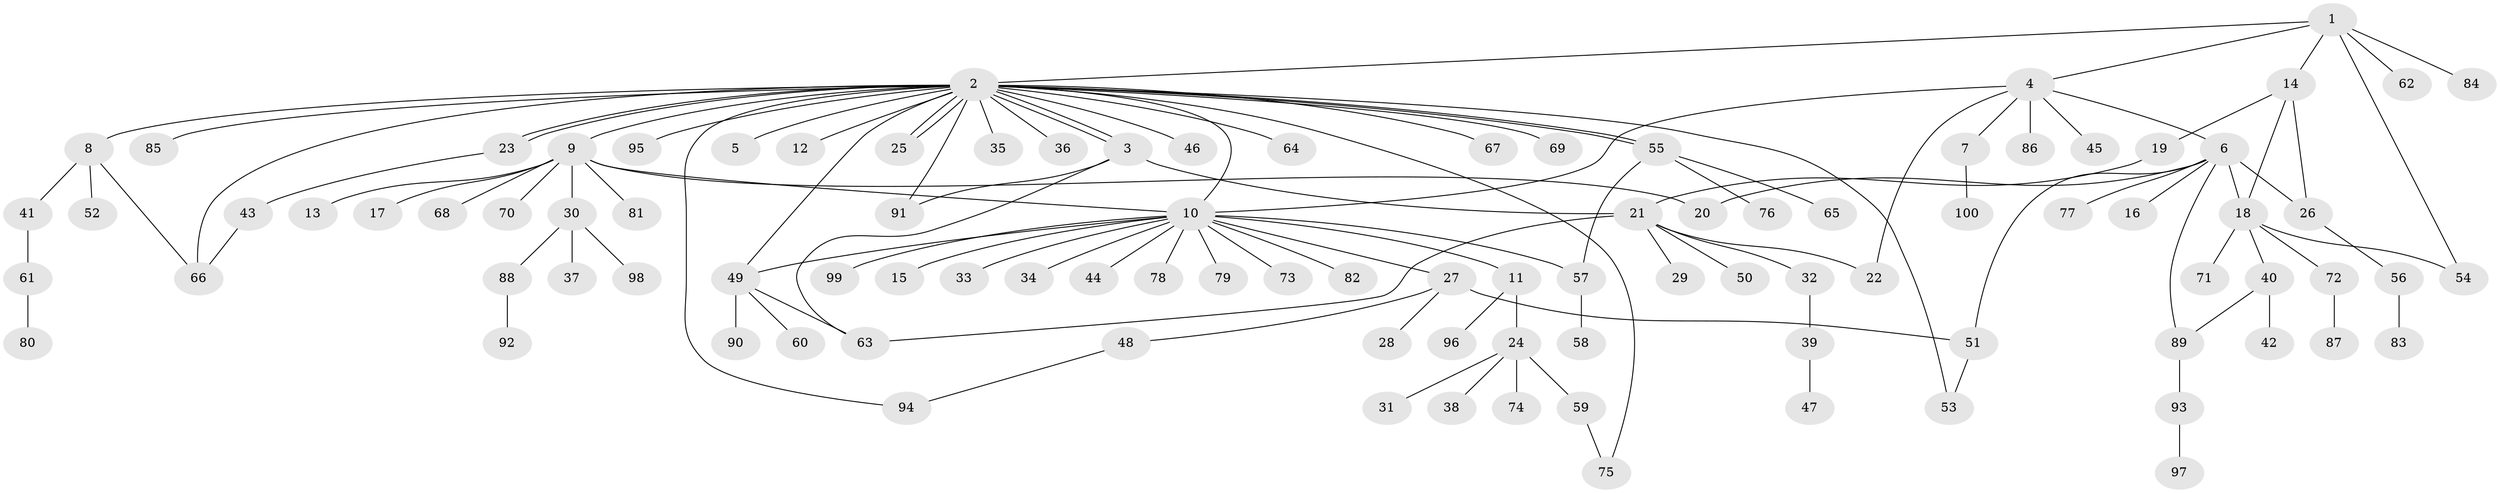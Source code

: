 // Generated by graph-tools (version 1.1) at 2025/11/02/21/25 10:11:09]
// undirected, 100 vertices, 123 edges
graph export_dot {
graph [start="1"]
  node [color=gray90,style=filled];
  1;
  2;
  3;
  4;
  5;
  6;
  7;
  8;
  9;
  10;
  11;
  12;
  13;
  14;
  15;
  16;
  17;
  18;
  19;
  20;
  21;
  22;
  23;
  24;
  25;
  26;
  27;
  28;
  29;
  30;
  31;
  32;
  33;
  34;
  35;
  36;
  37;
  38;
  39;
  40;
  41;
  42;
  43;
  44;
  45;
  46;
  47;
  48;
  49;
  50;
  51;
  52;
  53;
  54;
  55;
  56;
  57;
  58;
  59;
  60;
  61;
  62;
  63;
  64;
  65;
  66;
  67;
  68;
  69;
  70;
  71;
  72;
  73;
  74;
  75;
  76;
  77;
  78;
  79;
  80;
  81;
  82;
  83;
  84;
  85;
  86;
  87;
  88;
  89;
  90;
  91;
  92;
  93;
  94;
  95;
  96;
  97;
  98;
  99;
  100;
  1 -- 2;
  1 -- 4;
  1 -- 14;
  1 -- 54;
  1 -- 62;
  1 -- 84;
  2 -- 3;
  2 -- 3;
  2 -- 5;
  2 -- 8;
  2 -- 9;
  2 -- 10;
  2 -- 12;
  2 -- 23;
  2 -- 23;
  2 -- 25;
  2 -- 25;
  2 -- 35;
  2 -- 36;
  2 -- 46;
  2 -- 49;
  2 -- 53;
  2 -- 55;
  2 -- 55;
  2 -- 64;
  2 -- 66;
  2 -- 67;
  2 -- 69;
  2 -- 75;
  2 -- 85;
  2 -- 91;
  2 -- 94;
  2 -- 95;
  3 -- 21;
  3 -- 63;
  3 -- 91;
  4 -- 6;
  4 -- 7;
  4 -- 10;
  4 -- 22;
  4 -- 45;
  4 -- 86;
  6 -- 16;
  6 -- 18;
  6 -- 20;
  6 -- 26;
  6 -- 51;
  6 -- 77;
  6 -- 89;
  7 -- 100;
  8 -- 41;
  8 -- 52;
  8 -- 66;
  9 -- 10;
  9 -- 13;
  9 -- 17;
  9 -- 20;
  9 -- 30;
  9 -- 68;
  9 -- 70;
  9 -- 81;
  10 -- 11;
  10 -- 15;
  10 -- 27;
  10 -- 33;
  10 -- 34;
  10 -- 44;
  10 -- 49;
  10 -- 57;
  10 -- 73;
  10 -- 78;
  10 -- 79;
  10 -- 82;
  10 -- 99;
  11 -- 24;
  11 -- 96;
  14 -- 18;
  14 -- 19;
  14 -- 26;
  18 -- 40;
  18 -- 54;
  18 -- 71;
  18 -- 72;
  19 -- 21;
  21 -- 22;
  21 -- 29;
  21 -- 32;
  21 -- 50;
  21 -- 63;
  23 -- 43;
  24 -- 31;
  24 -- 38;
  24 -- 59;
  24 -- 74;
  26 -- 56;
  27 -- 28;
  27 -- 48;
  27 -- 51;
  30 -- 37;
  30 -- 88;
  30 -- 98;
  32 -- 39;
  39 -- 47;
  40 -- 42;
  40 -- 89;
  41 -- 61;
  43 -- 66;
  48 -- 94;
  49 -- 60;
  49 -- 63;
  49 -- 90;
  51 -- 53;
  55 -- 57;
  55 -- 65;
  55 -- 76;
  56 -- 83;
  57 -- 58;
  59 -- 75;
  61 -- 80;
  72 -- 87;
  88 -- 92;
  89 -- 93;
  93 -- 97;
}
